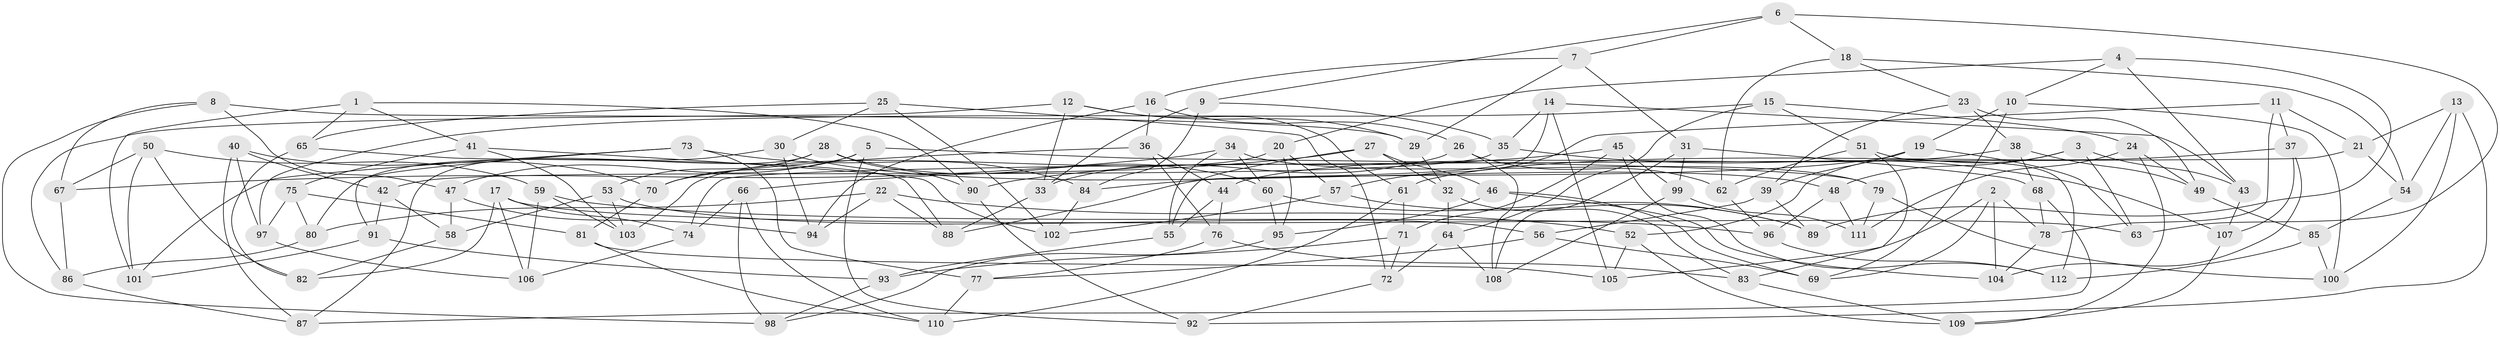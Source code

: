 // coarse degree distribution, {11: 0.029850746268656716, 4: 0.5373134328358209, 6: 0.22388059701492538, 7: 0.014925373134328358, 8: 0.07462686567164178, 10: 0.014925373134328358, 5: 0.07462686567164178, 3: 0.029850746268656716}
// Generated by graph-tools (version 1.1) at 2025/20/03/04/25 18:20:47]
// undirected, 112 vertices, 224 edges
graph export_dot {
graph [start="1"]
  node [color=gray90,style=filled];
  1;
  2;
  3;
  4;
  5;
  6;
  7;
  8;
  9;
  10;
  11;
  12;
  13;
  14;
  15;
  16;
  17;
  18;
  19;
  20;
  21;
  22;
  23;
  24;
  25;
  26;
  27;
  28;
  29;
  30;
  31;
  32;
  33;
  34;
  35;
  36;
  37;
  38;
  39;
  40;
  41;
  42;
  43;
  44;
  45;
  46;
  47;
  48;
  49;
  50;
  51;
  52;
  53;
  54;
  55;
  56;
  57;
  58;
  59;
  60;
  61;
  62;
  63;
  64;
  65;
  66;
  67;
  68;
  69;
  70;
  71;
  72;
  73;
  74;
  75;
  76;
  77;
  78;
  79;
  80;
  81;
  82;
  83;
  84;
  85;
  86;
  87;
  88;
  89;
  90;
  91;
  92;
  93;
  94;
  95;
  96;
  97;
  98;
  99;
  100;
  101;
  102;
  103;
  104;
  105;
  106;
  107;
  108;
  109;
  110;
  111;
  112;
  1 -- 90;
  1 -- 41;
  1 -- 65;
  1 -- 101;
  2 -- 69;
  2 -- 78;
  2 -- 105;
  2 -- 104;
  3 -- 63;
  3 -- 43;
  3 -- 48;
  3 -- 52;
  4 -- 10;
  4 -- 43;
  4 -- 89;
  4 -- 20;
  5 -- 79;
  5 -- 47;
  5 -- 92;
  5 -- 70;
  6 -- 18;
  6 -- 63;
  6 -- 7;
  6 -- 9;
  7 -- 31;
  7 -- 29;
  7 -- 16;
  8 -- 47;
  8 -- 67;
  8 -- 98;
  8 -- 29;
  9 -- 35;
  9 -- 84;
  9 -- 33;
  10 -- 19;
  10 -- 69;
  10 -- 100;
  11 -- 78;
  11 -- 37;
  11 -- 21;
  11 -- 57;
  12 -- 29;
  12 -- 86;
  12 -- 33;
  12 -- 61;
  13 -- 54;
  13 -- 92;
  13 -- 100;
  13 -- 21;
  14 -- 35;
  14 -- 105;
  14 -- 88;
  14 -- 43;
  15 -- 64;
  15 -- 97;
  15 -- 51;
  15 -- 24;
  16 -- 36;
  16 -- 94;
  16 -- 26;
  17 -- 106;
  17 -- 74;
  17 -- 63;
  17 -- 82;
  18 -- 62;
  18 -- 54;
  18 -- 23;
  19 -- 39;
  19 -- 63;
  19 -- 84;
  20 -- 95;
  20 -- 103;
  20 -- 57;
  21 -- 74;
  21 -- 54;
  22 -- 88;
  22 -- 94;
  22 -- 52;
  22 -- 80;
  23 -- 49;
  23 -- 39;
  23 -- 38;
  24 -- 109;
  24 -- 111;
  24 -- 49;
  25 -- 30;
  25 -- 102;
  25 -- 65;
  25 -- 72;
  26 -- 62;
  26 -- 33;
  26 -- 108;
  27 -- 55;
  27 -- 66;
  27 -- 46;
  27 -- 32;
  28 -- 60;
  28 -- 87;
  28 -- 90;
  28 -- 53;
  29 -- 32;
  30 -- 94;
  30 -- 80;
  30 -- 48;
  31 -- 99;
  31 -- 108;
  31 -- 68;
  32 -- 83;
  32 -- 64;
  33 -- 88;
  34 -- 67;
  34 -- 79;
  34 -- 55;
  34 -- 60;
  35 -- 42;
  35 -- 107;
  36 -- 44;
  36 -- 70;
  36 -- 76;
  37 -- 104;
  37 -- 107;
  37 -- 61;
  38 -- 49;
  38 -- 44;
  38 -- 68;
  39 -- 89;
  39 -- 56;
  40 -- 42;
  40 -- 87;
  40 -- 70;
  40 -- 97;
  41 -- 102;
  41 -- 75;
  41 -- 103;
  42 -- 58;
  42 -- 91;
  43 -- 107;
  44 -- 55;
  44 -- 76;
  45 -- 71;
  45 -- 99;
  45 -- 112;
  45 -- 90;
  46 -- 69;
  46 -- 104;
  46 -- 95;
  47 -- 94;
  47 -- 58;
  48 -- 111;
  48 -- 96;
  49 -- 85;
  50 -- 67;
  50 -- 82;
  50 -- 101;
  50 -- 59;
  51 -- 62;
  51 -- 112;
  51 -- 83;
  52 -- 109;
  52 -- 105;
  53 -- 103;
  53 -- 56;
  53 -- 58;
  54 -- 85;
  55 -- 93;
  56 -- 77;
  56 -- 69;
  57 -- 89;
  57 -- 102;
  58 -- 82;
  59 -- 96;
  59 -- 106;
  59 -- 103;
  60 -- 89;
  60 -- 95;
  61 -- 110;
  61 -- 71;
  62 -- 96;
  64 -- 72;
  64 -- 108;
  65 -- 88;
  65 -- 82;
  66 -- 74;
  66 -- 110;
  66 -- 98;
  67 -- 86;
  68 -- 78;
  68 -- 87;
  70 -- 81;
  71 -- 93;
  71 -- 72;
  72 -- 92;
  73 -- 101;
  73 -- 77;
  73 -- 84;
  73 -- 91;
  74 -- 106;
  75 -- 81;
  75 -- 97;
  75 -- 80;
  76 -- 77;
  76 -- 83;
  77 -- 110;
  78 -- 104;
  79 -- 100;
  79 -- 111;
  80 -- 86;
  81 -- 105;
  81 -- 110;
  83 -- 109;
  84 -- 102;
  85 -- 100;
  85 -- 112;
  86 -- 87;
  90 -- 92;
  91 -- 101;
  91 -- 93;
  93 -- 98;
  95 -- 98;
  96 -- 112;
  97 -- 106;
  99 -- 108;
  99 -- 111;
  107 -- 109;
}

